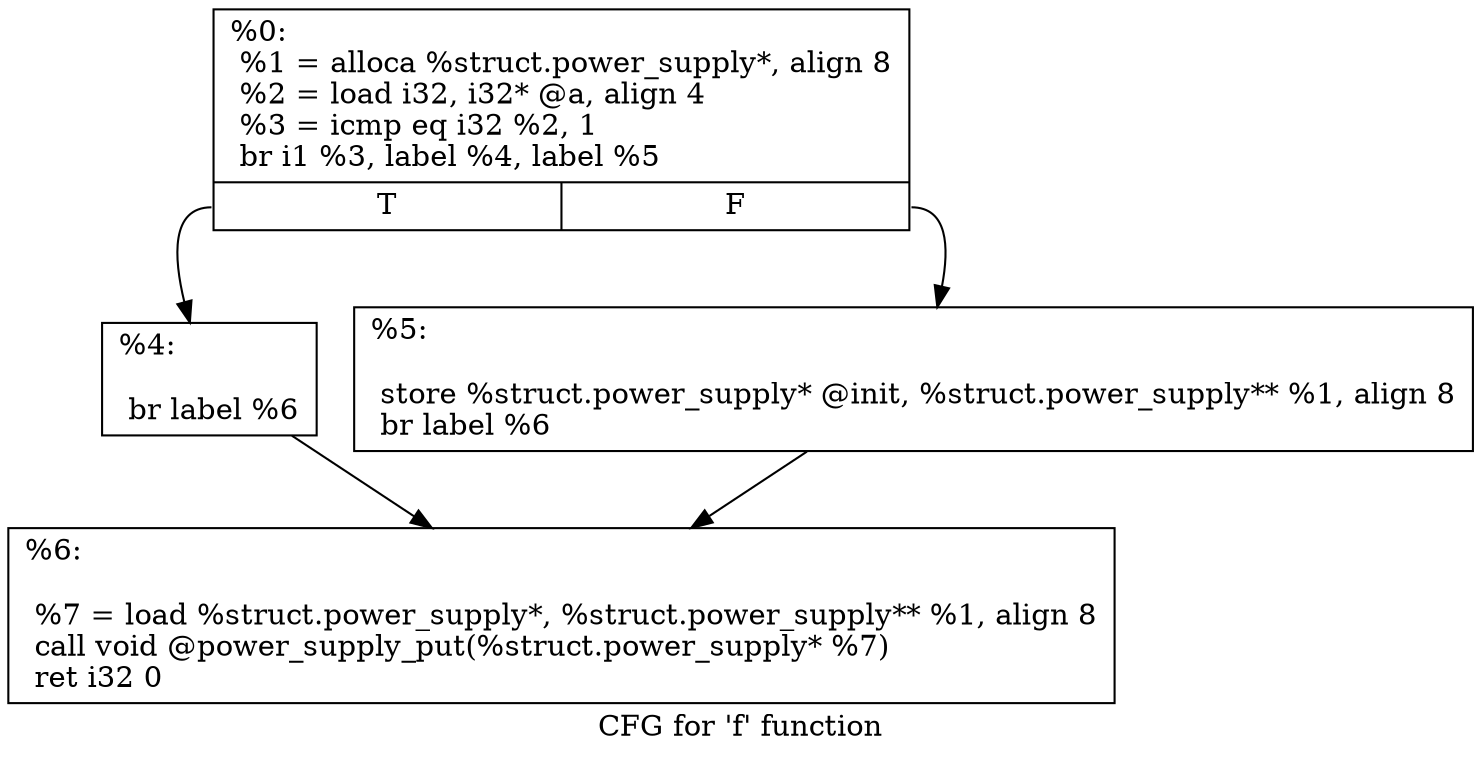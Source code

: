 digraph "CFG for 'f' function" {
	label="CFG for 'f' function";

	Node0x562305c35c30 [shape=record,label="{%0:\l  %1 = alloca %struct.power_supply*, align 8\l  %2 = load i32, i32* @a, align 4\l  %3 = icmp eq i32 %2, 1\l  br i1 %3, label %4, label %5\l|{<s0>T|<s1>F}}"];
	Node0x562305c35c30:s0 -> Node0x562305c35f50;
	Node0x562305c35c30:s1 -> Node0x562305c35fa0;
	Node0x562305c35f50 [shape=record,label="{%4:\l\l  br label %6\l}"];
	Node0x562305c35f50 -> Node0x562305c35ff0;
	Node0x562305c35fa0 [shape=record,label="{%5:\l\l  store %struct.power_supply* @init, %struct.power_supply** %1, align 8\l  br label %6\l}"];
	Node0x562305c35fa0 -> Node0x562305c35ff0;
	Node0x562305c35ff0 [shape=record,label="{%6:\l\l  %7 = load %struct.power_supply*, %struct.power_supply** %1, align 8\l  call void @power_supply_put(%struct.power_supply* %7)\l  ret i32 0\l}"];
}
